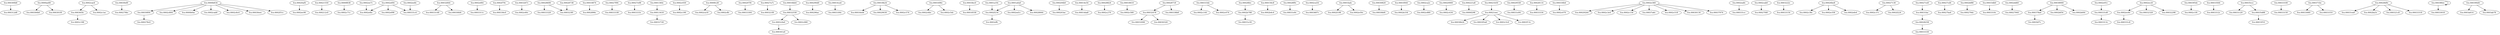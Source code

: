 digraph code {
  "0x000300b8" [label="fcn.000300b8"];
  "0x000300b8" -> "0x000312d8";
  "0x000312d8" [label="fcn.000312d8"];
  "0x0000ae80" [label="fcn.0000ae80"];
  "0x0000ae80" -> "0x000300b0";
  "0x000300b0" [label="fcn.000300b0"];
  "0x0000ae80" -> "0x000301f0";
  "0x000301f0" [label="fcn.000301f0"];
  "0x000365fc" [label="fcn.000365fc"];
  "0x000365fc" -> "0x0002c188";
  "0x0002c188" [label="fcn.0002c188"];
  "0x00030ef0" [label="fcn.00030ef0"];
  "0x00030ef0" -> "0x000279bc";
  "0x000279bc" [label="fcn.000279bc"];
  "0x00030f04" [label="fcn.00030f04"];
  "0x00030f04" -> "0x000278c0";
  "0x000278c0" [label="fcn.000278c0"];
  "0x0000b834" [label="fcn.0000b834"];
  "0x0000b834" -> "0x0002c804";
  "0x0002c804" [label="fcn.0002c804"];
  "0x0000b834" -> "0x0000b0ac";
  "0x0000b0ac" [label="fcn.0000b0ac"];
  "0x0000b834" -> "0x00030f04";
  "0x00030f04" [label="fcn.00030f04"];
  "0x0000b834" -> "0x0002cab8";
  "0x0002cab8" [label="fcn.0002cab8"];
  "0x0000b834" -> "0x0002c8c4";
  "0x0002c8c4" [label="fcn.0002c8c4"];
  "0x0000b834" -> "0x00030eec";
  "0x00030eec" [label="fcn.00030eec"];
  "0x0000b834" -> "0x0002f51c";
  "0x0002f51c" [label="fcn.0002f51c"];
  "0x00020af4" [label="fcn.00020af4"];
  "0x00020af4" -> "0x0002ec90";
  "0x0002ec90" [label="fcn.0002ec90"];
  "0x00021550" [label="fcn.00021550"];
  "0x00021550" -> "0x000212c0";
  "0x000212c0" [label="fcn.000212c0"];
  "0x0000f838" [label="fcn.0000f838"];
  "0x0000f838" -> "0x0002c71c";
  "0x0002c71c" [label="fcn.0002c71c"];
  "0x0002ee7c" [label="fcn.0002ee7c"];
  "0x0002ee7c" -> "0x0002efbc";
  "0x0002efbc" [label="fcn.0002efbc"];
  "0x00032844" [label="fcn.00032844"];
  "0x00032844" -> "0x00033148";
  "0x00033148" [label="fcn.00033148"];
  "0x00032844" -> "0x00030fd4";
  "0x00030fd4" [label="fcn.00030fd4"];
  "0x0002ef64" [label="fcn.0002ef64"];
  "0x0002ef64" -> "0x0003311c";
  "0x0003311c" [label="fcn.0003311c"];
  "0x0002f79c" [label="fcn.0002f79c"];
  "0x0002f79c" -> "0x000336c0";
  "0x000336c0" [label="fcn.000336c0"];
  "0x0003267c" [label="fcn.0003267c"];
  "0x0003267c" -> "0x0002c60c";
  "0x0002c60c" [label="fcn.0002c60c"];
  "0x00028690" [label="fcn.00028690"];
  "0x00028690" -> "0x00033320";
  "0x00033320" [label="fcn.00033320"];
  "0x00028690" -> "0x000323f0";
  "0x000323f0" [label="fcn.000323f0"];
  "0x00010874" [label="fcn.00010874"];
  "0x00010874" -> "0x0002896c";
  "0x0002896c" [label="fcn.0002896c"];
  "0x00027f94" [label="fcn.00027f94"];
  "0x00027f94" -> "0x00033338";
  "0x00033338" [label="fcn.00033338"];
  "0x00027e98" [label="fcn.00027e98"];
  "0x00027e98" -> "0x0003333c";
  "0x0003333c" [label="fcn.0003333c"];
  "0x00013418" [label="fcn.00013418"];
  "0x00013418" -> "0x00032728";
  "0x00032728" [label="fcn.00032728"];
  "0x0001364c" [label="fcn.0001364c"];
  "0x0001364c" -> "0x00013418";
  "0x00013418" [label="fcn.00013418"];
  "0x0002c930" [label="fcn.0002c930"];
  "0x0002c930" -> "0x0002c190";
  "0x0002c190" [label="fcn.0002c190"];
  "0x0000fc28" [label="fcn.0000fc28"];
  "0x0000fc28" -> "0x0002ca18";
  "0x0002ca18" [label="fcn.0002ca18"];
  "0x0000fc28" -> "0x0002cffc";
  "0x0002cffc" [label="fcn.0002cffc"];
  "0x000297f4" [label="fcn.000297f4"];
  "0x000297f4" -> "0x00033304";
  "0x00033304" [label="fcn.00033304"];
  "0x00027a7c" [label="fcn.00027a7c"];
  "0x00027a7c" -> "0x000321f8";
  "0x000321f8" [label="fcn.000321f8"];
  "0x00032558" [label="fcn.00032558"];
  "0x00032558" -> "0x0002c0a0";
  "0x0002c0a0" [label="fcn.0002c0a0"];
  "0x00032558" -> "0x0002c080";
  "0x0002c080" [label="fcn.0002c080"];
  "0x000290d0" [label="fcn.000290d0"];
  "0x000290d0" -> "0x000296ac";
  "0x000296ac" [label="fcn.000296ac"];
  "0x00014ca4" [label="fcn.00014ca4"];
  "0x00014ca4" -> "0x0003184c";
  "0x0003184c" [label="fcn.0003184c"];
  "0x00018b24" [label="fcn.00018b24"];
  "0x00018b24" -> "0x00016ed4";
  "0x00016ed4" [label="fcn.00016ed4"];
  "0x00018b24" -> "0x00029030";
  "0x00029030" [label="fcn.00029030"];
  "0x00018b24" -> "0x0002c574";
  "0x0002c574" [label="fcn.0002c574"];
  "0x0001696c" [label="fcn.0001696c"];
  "0x0001696c" -> "0x0002c6bc";
  "0x0002c6bc" [label="fcn.0002c6bc"];
  "0x0001696c" -> "0x0002c5dc";
  "0x0002c5dc" [label="fcn.0002c5dc"];
  "0x00018ec0" [label="fcn.00018ec0"];
  "0x00018ec0" -> "0x00018558";
  "0x00018558" [label="fcn.00018558"];
  "0x0002f234" [label="fcn.0002f234"];
  "0x0002f234" -> "0x0002effc";
  "0x0002effc" [label="fcn.0002effc"];
  "0x00016bb4" [label="fcn.00016bb4"];
  "0x00016bb4" -> "0x00032558";
  "0x00032558" [label="fcn.00032558"];
  "0x000204b0" [label="fcn.000204b0"];
  "0x000204b0" -> "0x000203ac";
  "0x000203ac" [label="fcn.000203ac"];
  "0x0001a0a0" [label="fcn.0001a0a0"];
  "0x0001a0a0" -> "0x0002f234";
  "0x0002f234" [label="fcn.0002f234"];
  "0x0001a0a0" -> "0x0002ed1c";
  "0x0002ed1c" [label="fcn.0002ed1c"];
  "0x0001a0a0" -> "0x00028064";
  "0x00028064" [label="fcn.00028064"];
  "0x00014e54" [label="fcn.00014e54"];
  "0x00014e54" -> "0x00014da8";
  "0x00014da8" [label="fcn.00014da8"];
  "0x00028824" [label="fcn.00028824"];
  "0x00028824" -> "0x0002c270";
  "0x0002c270" [label="fcn.0002c270"];
  "0x00018610" [label="fcn.00018610"];
  "0x00018610" -> "0x0002c580";
  "0x0002c580" [label="fcn.0002c580"];
  "0x00032478" [label="fcn.00032478"];
  "0x00032478" -> "0x00032090";
  "0x00032090" [label="fcn.00032090"];
  "0x00032478" -> "0x00030320";
  "0x00030320" [label="fcn.00030320"];
  "0x000333dc" [label="fcn.000333dc"];
  "0x000333dc" -> "0x0002c144";
  "0x0002c144" [label="fcn.0002c144"];
  "0x000333dc" -> "0x0002c074";
  "0x0002c074" [label="fcn.0002c074"];
  "0x00028fec" [label="fcn.00028fec"];
  "0x00028fec" -> "0x0002b788";
  "0x0002b788" [label="fcn.0002b788"];
  "0x000156c8" [label="fcn.000156c8"];
  "0x000156c8" -> "0x0002b4c4";
  "0x0002b4c4" [label="fcn.0002b4c4"];
  "0x00028f9c" [label="fcn.00028f9c"];
  "0x00028f9c" -> "0x00031e9c";
  "0x00031e9c" [label="fcn.00031e9c"];
  "0x0002ca54" [label="fcn.0002ca54"];
  "0x0002ca54" -> "0x0003687c";
  "0x0003687c" [label="fcn.0003687c"];
  "0x0001fadc" [label="fcn.0001fadc"];
  "0x0001fadc" -> "0x0002f198";
  "0x0002f198" [label="fcn.0002f198"];
  "0x0001fadc" -> "0x0002e50c";
  "0x0002e50c" [label="fcn.0002e50c"];
  "0x00030820" [label="fcn.00030820"];
  "0x00030820" -> "0x00030bf4";
  "0x00030bf4" [label="fcn.00030bf4"];
  "0x0001f044" [label="fcn.0001f044"];
  "0x0001f044" -> "0x0002b334";
  "0x0002b334" [label="fcn.0002b334"];
  "0x0002ca2c" [label="fcn.0002ca2c"];
  "0x0002ca2c" -> "0x0002c880";
  "0x0002c880" [label="fcn.0002c880"];
  "0x0001a19c" [label="fcn.0001a19c"];
  "0x0001a19c" -> "0x0002f234";
  "0x0002f234" [label="fcn.0002f234"];
  "0x00028738" [label="fcn.00028738"];
  "0x00028738" -> "0x000323f0";
  "0x000323f0" [label="fcn.000323f0"];
  "0x00020900" [label="fcn.00020900"];
  "0x00020900" -> "0x0002c434";
  "0x0002c434" [label="fcn.0002c434"];
  "0x000221a8" [label="fcn.000221a8"];
  "0x000221a8" -> "0x0000f298";
  "0x0000f298" [label="fcn.0000f298"];
  "0x00021b50" [label="fcn.00021b50"];
  "0x00021b50" -> "0x00021eec";
  "0x00021eec" [label="fcn.00021eec"];
  "0x00021eec" [label="fcn.00021eec"];
  "0x00021eec" -> "0x00030b24";
  "0x00030b24" [label="fcn.00030b24"];
  "0x00021eec" -> "0x000295a8";
  "0x000295a8" [label="fcn.000295a8"];
  "0x00021eec" -> "0x0002c5c0";
  "0x0002c5c0" [label="fcn.0002c5c0"];
  "0x00021eec" -> "0x0002f13c";
  "0x0002f13c" [label="fcn.0002f13c"];
  "0x00029558" [label="fcn.00029558"];
  "0x00029558" -> "0x00031e94";
  "0x00031e94" [label="fcn.00031e94"];
  "0x00028114" [label="fcn.00028114"];
  "0x00028114" -> "0x00033334";
  "0x00033334" [label="fcn.00033334"];
  "0x000330b4" [label="fcn.000330b4"];
  "0x000330b4" -> "0x0002c070";
  "0x0002c070" [label="fcn.0002c070"];
  "0x0002cae4" [label="fcn.0002cae4"];
  "0x0002cae4" -> "0x000365fc";
  "0x000365fc" [label="fcn.000365fc"];
  "0x0002cae4" -> "0x0002c1ac";
  "0x0002c1ac" [label="fcn.0002c1ac"];
  "0x0002ee8c" [label="fcn.0002ee8c"];
  "0x0002ee8c" -> "0x000331c4";
  "0x000331c4" [label="fcn.000331c4"];
  "0x0002e360" [label="fcn.0002e360"];
  "0x0002e360" -> "0x000292b4";
  "0x000292b4" [label="fcn.000292b4"];
  "0x0002e360" -> "0x0002c3e4";
  "0x0002c3e4" [label="fcn.0002c3e4"];
  "0x0002e360" -> "0x0002c130";
  "0x0002c130" [label="fcn.0002c130"];
  "0x0002e360" -> "0x00037a6c";
  "0x00037a6c" [label="fcn.00037a6c"];
  "0x0002e360" -> "0x0002c518";
  "0x0002c518" [label="fcn.0002c518"];
  "0x0002e360" -> "0x00030134";
  "0x00030134" [label="fcn.00030134"];
  "0x0002e360" -> "0x00037974";
  "0x00037974" [label="fcn.00037974"];
  "0x0002ea8c" [label="fcn.0002ea8c"];
  "0x0002ea8c" -> "0x000331cc";
  "0x000331cc" [label="fcn.000331cc"];
  "0x0002cab0" [label="fcn.0002cab0"];
  "0x0002cab0" -> "0x00027f48";
  "0x00027f48" [label="fcn.00027f48"];
  "0x0003222c" [label="fcn.0003222c"];
  "0x0003222c" -> "0x00033154";
  "0x00033154" [label="fcn.00033154"];
  "0x00026be8" [label="fcn.00026be8"];
  "0x00026be8" -> "0x0002c38c";
  "0x0002c38c" [label="fcn.0002c38c"];
  "0x00026be8" -> "0x0002e358";
  "0x0002e358" [label="fcn.0002e358"];
  "0x00026be8" -> "0x0002efe4";
  "0x0002efe4" [label="fcn.0002efe4"];
  "0x00027130" [label="fcn.00027130"];
  "0x00027130" -> "0x0002c37c";
  "0x0002c37c" [label="fcn.0002c37c"];
  "0x00027130" -> "0x0002f224";
  "0x0002f224" [label="fcn.0002f224"];
  "0x00027ce8" [label="fcn.00027ce8"];
  "0x00027ce8" -> "0x00031fac";
  "0x00031fac" [label="fcn.00031fac"];
  "0x00031fac" [label="fcn.00031fac"];
  "0x00031fac" -> "0x00028258";
  "0x00028258" [label="fcn.00028258"];
  "0x00028258" [label="fcn.00028258"];
  "0x00028258" -> "0x00033330";
  "0x00033330" [label="fcn.00033330"];
  "0x00027cd4" [label="fcn.00027cd4"];
  "0x00027cd4" -> "0x00027ba4";
  "0x00027ba4" [label="fcn.00027ba4"];
  "0x0002b788" [label="fcn.0002b788"];
  "0x0002b788" -> "0x00031e30";
  "0x00031e30" [label="fcn.00031e30"];
  "0x0002bf88" [label="fcn.0002bf88"];
  "0x0002bf88" -> "0x000279dc";
  "0x000279dc" [label="fcn.000279dc"];
  "0x00033db0" [label="fcn.00033db0"];
  "0x00033db0" -> "0x0003310c";
  "0x0003310c" [label="fcn.0003310c"];
  "0x0002dd60" [label="fcn.0002dd60"];
  "0x0002dd60" -> "0x00027944";
  "0x00027944" [label="fcn.00027944"];
  "0x00038900" [label="fcn.00038900"];
  "0x00038900" -> "0x000378a0";
  "0x000378a0" [label="fcn.000378a0"];
  "0x00038900" -> "0x0002bf54";
  "0x0002bf54" [label="fcn.0002bf54"];
  "0x00038900" -> "0x0002bf44";
  "0x0002bf44" [label="fcn.0002bf44"];
  "0x000378a0" [label="fcn.000378a0"];
  "0x000378a0" -> "0x0002bf7c";
  "0x0002bf7c" [label="fcn.0002bf7c"];
  "0x000331d0" [label="fcn.000331d0"];
  "0x000331d0" -> "0x0003313c";
  "0x0003313c" [label="fcn.0003313c"];
  "0x0002e91c" [label="fcn.0002e91c"];
  "0x0002e91c" -> "0x000331d0";
  "0x000331d0" [label="fcn.000331d0"];
  "0x0002ec60" [label="fcn.0002ec60"];
  "0x0002ec60" -> "0x000331c8";
  "0x000331c8" [label="fcn.000331c8"];
  "0x00028718" [label="fcn.00028718"];
  "0x00028718" -> "0x00032478";
  "0x00032478" [label="fcn.00032478"];
  "0x00028718" -> "0x000338b8";
  "0x000338b8" [label="fcn.000338b8"];
  "0x000395dc" [label="fcn.000395dc"];
  "0x000395dc" -> "0x0002c1f4";
  "0x0002c1f4" [label="fcn.0002c1f4"];
  "0x0002c0a0" [label="fcn.0002c0a0"];
  "0x0002c0a0" -> "0x000341a4";
  "0x000341a4" [label="fcn.000341a4"];
  "0x00033564" [label="fcn.00033564"];
  "0x00033564" -> "0x0003312c";
  "0x0003312c" [label="fcn.0003312c"];
  "0x00035ccc" [label="fcn.00035ccc"];
  "0x00035ccc" -> "0x00031c20";
  "0x00031c20" [label="fcn.00031c20"];
  "0x00035ccc" -> "0x00035d88";
  "0x00035d88" [label="fcn.00035d88"];
  "0x00033100" [label="fcn.00033100"];
  "0x00033100" -> "0x00033150";
  "0x00033150" [label="fcn.00033150"];
  "0x00035d88" [label="fcn.00035d88"];
  "0x00035d88" -> "0x00033f10";
  "0x00033f10" [label="fcn.00033f10"];
  "0x0002ecc8" [label="fcn.0002ecc8"];
  "0x0002ecc8" -> "0x00032320";
  "0x00032320" [label="fcn.00032320"];
  "0x0002ecc8" -> "0x0002ec60";
  "0x0002ec60" [label="fcn.0002ec60"];
  "0x0002ecc8" -> "0x00032298";
  "0x00032298" [label="fcn.00032298"];
  "0x000371bc" [label="fcn.000371bc"];
  "0x000371bc" -> "0x00033060";
  "0x00033060" [label="fcn.00033060"];
  "0x000371bc" -> "0x00031f10";
  "0x00031f10" [label="fcn.00031f10"];
  "0x0002ef04" [label="fcn.0002ef04"];
  "0x0002ef04" -> "0x000331c4";
  "0x000331c4" [label="fcn.000331c4"];
  "0x0002ef04" -> "0x0002efbc";
  "0x0002efbc" [label="fcn.0002efbc"];
  "0x0002ef04" -> "0x0002ef98";
  "0x0002ef98" [label="fcn.0002ef98"];
  "0x00028d9c" [label="fcn.00028d9c"];
  "0x00028d9c" -> "0x00031ea0";
  "0x00031ea0" [label="fcn.00031ea0"];
  "0x00028d9c" -> "0x0002ba3c";
  "0x0002ba3c" [label="fcn.0002ba3c"];
  "0x00028d9c" -> "0x000321c8";
  "0x000321c8" [label="fcn.000321c8"];
  "0x00028d9c" -> "0x00033318";
  "0x00033318" [label="fcn.00033318"];
  "0x000386ec" [label="fcn.000386ec"];
  "0x000386ec" -> "0x00033018";
  "0x00033018" [label="fcn.00033018"];
  "0x000386ec" -> "0x000386ec";
  "0x000386ec" [label="fcn.000386ec"];
  "0x000390d4" [label="fcn.000390d4"];
  "0x000390d4" -> "0x0003a614";
  "0x0003a614" [label="fcn.0003a614"];
  "0x000390d4" -> "0x0003ab78";
  "0x0003ab78" [label="fcn.0003ab78"];
}